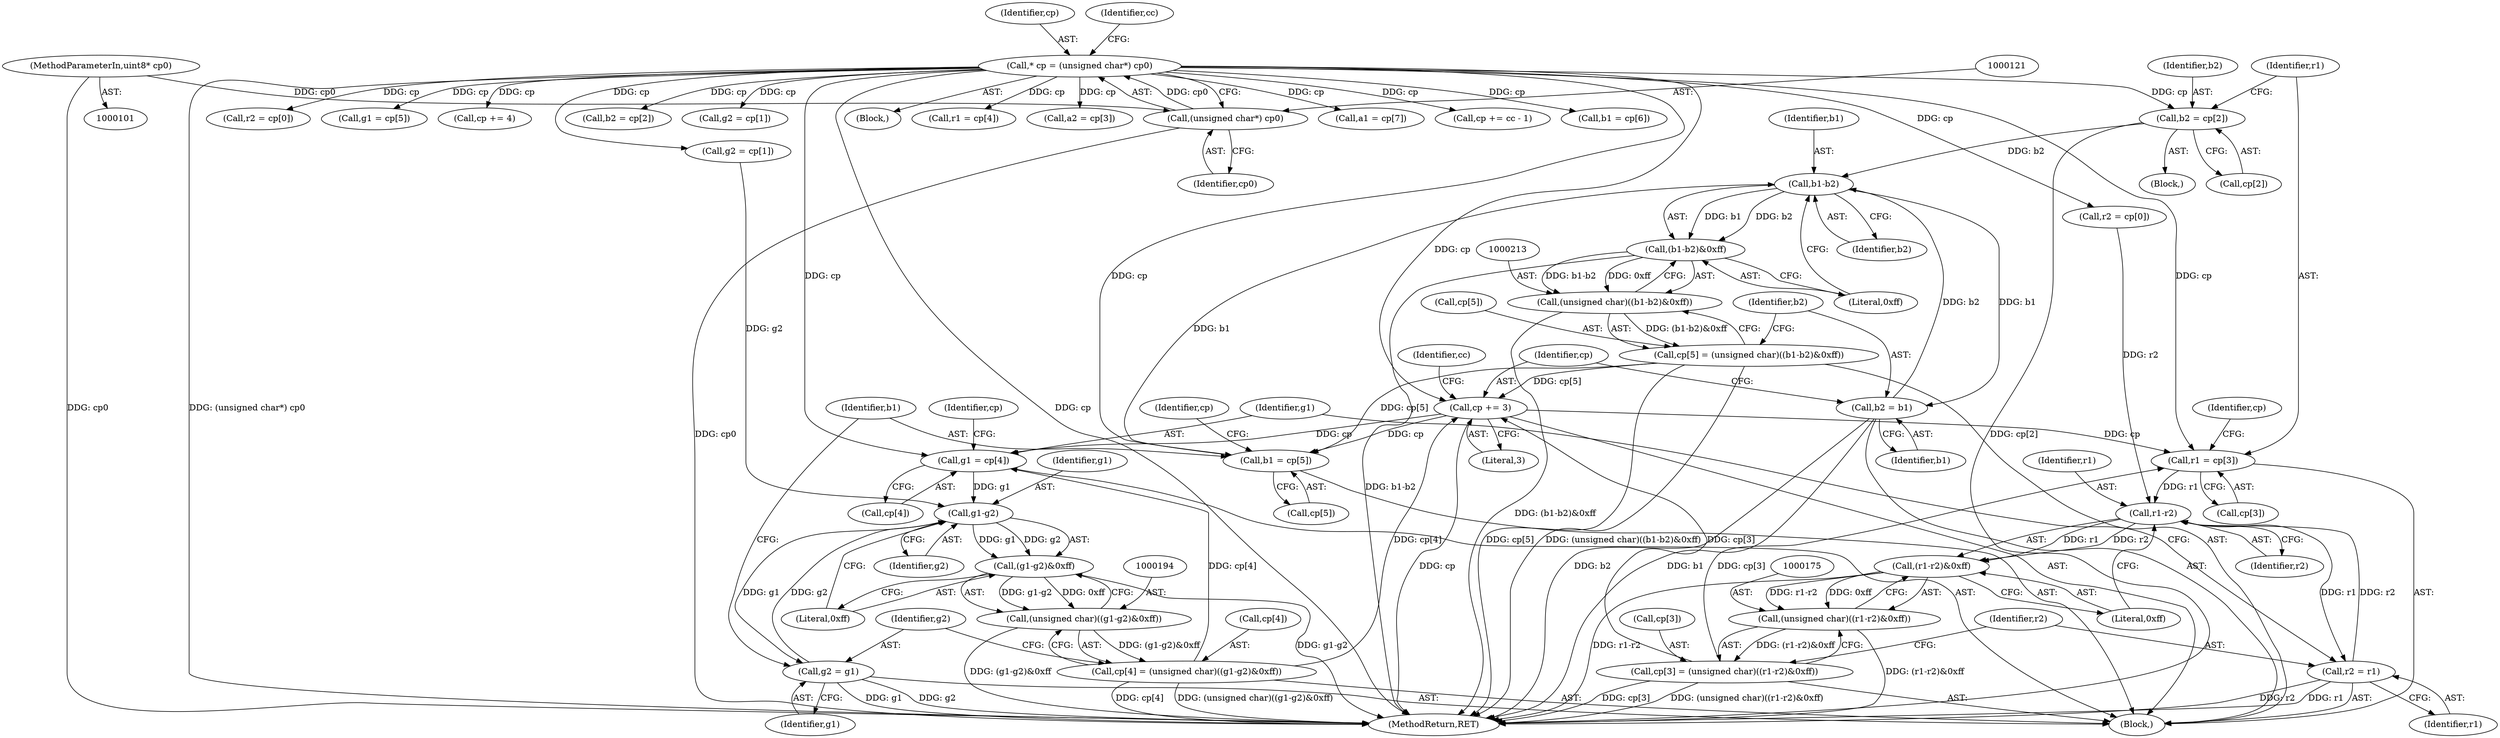 digraph "0_libtiff_3ca657a8793dd011bf869695d72ad31c779c3cc1_10@pointer" {
"1000158" [label="(Call,b2 = cp[2])"];
"1000118" [label="(Call,* cp = (unsigned char*) cp0)"];
"1000120" [label="(Call,(unsigned char*) cp0)"];
"1000103" [label="(MethodParameterIn,uint8* cp0)"];
"1000215" [label="(Call,b1-b2)"];
"1000214" [label="(Call,(b1-b2)&0xff)"];
"1000212" [label="(Call,(unsigned char)((b1-b2)&0xff))"];
"1000208" [label="(Call,cp[5] = (unsigned char)((b1-b2)&0xff))"];
"1000203" [label="(Call,b1 = cp[5])"];
"1000222" [label="(Call,cp += 3)"];
"1000165" [label="(Call,r1 = cp[3])"];
"1000177" [label="(Call,r1-r2)"];
"1000176" [label="(Call,(r1-r2)&0xff)"];
"1000174" [label="(Call,(unsigned char)((r1-r2)&0xff))"];
"1000170" [label="(Call,cp[3] = (unsigned char)((r1-r2)&0xff))"];
"1000181" [label="(Call,r2 = r1)"];
"1000184" [label="(Call,g1 = cp[4])"];
"1000196" [label="(Call,g1-g2)"];
"1000195" [label="(Call,(g1-g2)&0xff)"];
"1000193" [label="(Call,(unsigned char)((g1-g2)&0xff))"];
"1000189" [label="(Call,cp[4] = (unsigned char)((g1-g2)&0xff))"];
"1000200" [label="(Call,g2 = g1)"];
"1000219" [label="(Call,b2 = b1)"];
"1000209" [label="(Call,cp[5])"];
"1000224" [label="(Literal,3)"];
"1000204" [label="(Identifier,b1)"];
"1000227" [label="(Identifier,cc)"];
"1000190" [label="(Call,cp[4])"];
"1000177" [label="(Call,r1-r2)"];
"1000241" [label="(Call,r2 = cp[0])"];
"1000285" [label="(Call,g1 = cp[5])"];
"1000220" [label="(Identifier,b2)"];
"1000141" [label="(Block,)"];
"1000218" [label="(Literal,0xff)"];
"1000200" [label="(Call,g2 = g1)"];
"1000186" [label="(Call,cp[4])"];
"1000184" [label="(Call,g1 = cp[4])"];
"1000118" [label="(Call,* cp = (unsigned char*) cp0)"];
"1000210" [label="(Identifier,cp)"];
"1000203" [label="(Call,b1 = cp[5])"];
"1000342" [label="(Call,cp += 4)"];
"1000195" [label="(Call,(g1-g2)&0xff)"];
"1000152" [label="(Call,g2 = cp[1])"];
"1000166" [label="(Identifier,r1)"];
"1000253" [label="(Call,b2 = cp[2])"];
"1000247" [label="(Call,g2 = cp[1])"];
"1000381" [label="(MethodReturn,RET)"];
"1000212" [label="(Call,(unsigned char)((b1-b2)&0xff))"];
"1000119" [label="(Identifier,cp)"];
"1000164" [label="(Block,)"];
"1000174" [label="(Call,(unsigned char)((r1-r2)&0xff))"];
"1000159" [label="(Identifier,b2)"];
"1000182" [label="(Identifier,r2)"];
"1000120" [label="(Call,(unsigned char*) cp0)"];
"1000191" [label="(Identifier,cp)"];
"1000105" [label="(Block,)"];
"1000198" [label="(Identifier,g2)"];
"1000219" [label="(Call,b2 = b1)"];
"1000266" [label="(Call,r1 = cp[4])"];
"1000217" [label="(Identifier,b2)"];
"1000171" [label="(Call,cp[3])"];
"1000214" [label="(Call,(b1-b2)&0xff)"];
"1000183" [label="(Identifier,r1)"];
"1000197" [label="(Identifier,g1)"];
"1000126" [label="(Identifier,cc)"];
"1000178" [label="(Identifier,r1)"];
"1000205" [label="(Call,cp[5])"];
"1000259" [label="(Call,a2 = cp[3])"];
"1000201" [label="(Identifier,g2)"];
"1000189" [label="(Call,cp[4] = (unsigned char)((g1-g2)&0xff))"];
"1000176" [label="(Call,(r1-r2)&0xff)"];
"1000170" [label="(Call,cp[3] = (unsigned char)((r1-r2)&0xff))"];
"1000103" [label="(MethodParameterIn,uint8* cp0)"];
"1000146" [label="(Call,r2 = cp[0])"];
"1000323" [label="(Call,a1 = cp[7])"];
"1000352" [label="(Call,cp += cc - 1)"];
"1000221" [label="(Identifier,b1)"];
"1000215" [label="(Call,b1-b2)"];
"1000158" [label="(Call,b2 = cp[2])"];
"1000196" [label="(Call,g1-g2)"];
"1000180" [label="(Literal,0xff)"];
"1000223" [label="(Identifier,cp)"];
"1000304" [label="(Call,b1 = cp[6])"];
"1000122" [label="(Identifier,cp0)"];
"1000208" [label="(Call,cp[5] = (unsigned char)((b1-b2)&0xff))"];
"1000216" [label="(Identifier,b1)"];
"1000172" [label="(Identifier,cp)"];
"1000160" [label="(Call,cp[2])"];
"1000179" [label="(Identifier,r2)"];
"1000181" [label="(Call,r2 = r1)"];
"1000222" [label="(Call,cp += 3)"];
"1000167" [label="(Call,cp[3])"];
"1000193" [label="(Call,(unsigned char)((g1-g2)&0xff))"];
"1000185" [label="(Identifier,g1)"];
"1000202" [label="(Identifier,g1)"];
"1000199" [label="(Literal,0xff)"];
"1000165" [label="(Call,r1 = cp[3])"];
"1000158" -> "1000141"  [label="AST: "];
"1000158" -> "1000160"  [label="CFG: "];
"1000159" -> "1000158"  [label="AST: "];
"1000160" -> "1000158"  [label="AST: "];
"1000166" -> "1000158"  [label="CFG: "];
"1000158" -> "1000381"  [label="DDG: cp[2]"];
"1000118" -> "1000158"  [label="DDG: cp"];
"1000158" -> "1000215"  [label="DDG: b2"];
"1000118" -> "1000105"  [label="AST: "];
"1000118" -> "1000120"  [label="CFG: "];
"1000119" -> "1000118"  [label="AST: "];
"1000120" -> "1000118"  [label="AST: "];
"1000126" -> "1000118"  [label="CFG: "];
"1000118" -> "1000381"  [label="DDG: (unsigned char*) cp0"];
"1000118" -> "1000381"  [label="DDG: cp"];
"1000120" -> "1000118"  [label="DDG: cp0"];
"1000118" -> "1000146"  [label="DDG: cp"];
"1000118" -> "1000152"  [label="DDG: cp"];
"1000118" -> "1000165"  [label="DDG: cp"];
"1000118" -> "1000184"  [label="DDG: cp"];
"1000118" -> "1000203"  [label="DDG: cp"];
"1000118" -> "1000222"  [label="DDG: cp"];
"1000118" -> "1000241"  [label="DDG: cp"];
"1000118" -> "1000247"  [label="DDG: cp"];
"1000118" -> "1000253"  [label="DDG: cp"];
"1000118" -> "1000259"  [label="DDG: cp"];
"1000118" -> "1000266"  [label="DDG: cp"];
"1000118" -> "1000285"  [label="DDG: cp"];
"1000118" -> "1000304"  [label="DDG: cp"];
"1000118" -> "1000323"  [label="DDG: cp"];
"1000118" -> "1000342"  [label="DDG: cp"];
"1000118" -> "1000352"  [label="DDG: cp"];
"1000120" -> "1000122"  [label="CFG: "];
"1000121" -> "1000120"  [label="AST: "];
"1000122" -> "1000120"  [label="AST: "];
"1000120" -> "1000381"  [label="DDG: cp0"];
"1000103" -> "1000120"  [label="DDG: cp0"];
"1000103" -> "1000101"  [label="AST: "];
"1000103" -> "1000381"  [label="DDG: cp0"];
"1000215" -> "1000214"  [label="AST: "];
"1000215" -> "1000217"  [label="CFG: "];
"1000216" -> "1000215"  [label="AST: "];
"1000217" -> "1000215"  [label="AST: "];
"1000218" -> "1000215"  [label="CFG: "];
"1000215" -> "1000214"  [label="DDG: b1"];
"1000215" -> "1000214"  [label="DDG: b2"];
"1000203" -> "1000215"  [label="DDG: b1"];
"1000219" -> "1000215"  [label="DDG: b2"];
"1000215" -> "1000219"  [label="DDG: b1"];
"1000214" -> "1000212"  [label="AST: "];
"1000214" -> "1000218"  [label="CFG: "];
"1000218" -> "1000214"  [label="AST: "];
"1000212" -> "1000214"  [label="CFG: "];
"1000214" -> "1000381"  [label="DDG: b1-b2"];
"1000214" -> "1000212"  [label="DDG: b1-b2"];
"1000214" -> "1000212"  [label="DDG: 0xff"];
"1000212" -> "1000208"  [label="AST: "];
"1000213" -> "1000212"  [label="AST: "];
"1000208" -> "1000212"  [label="CFG: "];
"1000212" -> "1000381"  [label="DDG: (b1-b2)&0xff"];
"1000212" -> "1000208"  [label="DDG: (b1-b2)&0xff"];
"1000208" -> "1000164"  [label="AST: "];
"1000209" -> "1000208"  [label="AST: "];
"1000220" -> "1000208"  [label="CFG: "];
"1000208" -> "1000381"  [label="DDG: cp[5]"];
"1000208" -> "1000381"  [label="DDG: (unsigned char)((b1-b2)&0xff)"];
"1000208" -> "1000203"  [label="DDG: cp[5]"];
"1000208" -> "1000222"  [label="DDG: cp[5]"];
"1000203" -> "1000164"  [label="AST: "];
"1000203" -> "1000205"  [label="CFG: "];
"1000204" -> "1000203"  [label="AST: "];
"1000205" -> "1000203"  [label="AST: "];
"1000210" -> "1000203"  [label="CFG: "];
"1000222" -> "1000203"  [label="DDG: cp"];
"1000222" -> "1000164"  [label="AST: "];
"1000222" -> "1000224"  [label="CFG: "];
"1000223" -> "1000222"  [label="AST: "];
"1000224" -> "1000222"  [label="AST: "];
"1000227" -> "1000222"  [label="CFG: "];
"1000222" -> "1000381"  [label="DDG: cp"];
"1000222" -> "1000165"  [label="DDG: cp"];
"1000222" -> "1000184"  [label="DDG: cp"];
"1000189" -> "1000222"  [label="DDG: cp[4]"];
"1000170" -> "1000222"  [label="DDG: cp[3]"];
"1000165" -> "1000164"  [label="AST: "];
"1000165" -> "1000167"  [label="CFG: "];
"1000166" -> "1000165"  [label="AST: "];
"1000167" -> "1000165"  [label="AST: "];
"1000172" -> "1000165"  [label="CFG: "];
"1000170" -> "1000165"  [label="DDG: cp[3]"];
"1000165" -> "1000177"  [label="DDG: r1"];
"1000177" -> "1000176"  [label="AST: "];
"1000177" -> "1000179"  [label="CFG: "];
"1000178" -> "1000177"  [label="AST: "];
"1000179" -> "1000177"  [label="AST: "];
"1000180" -> "1000177"  [label="CFG: "];
"1000177" -> "1000176"  [label="DDG: r1"];
"1000177" -> "1000176"  [label="DDG: r2"];
"1000181" -> "1000177"  [label="DDG: r2"];
"1000146" -> "1000177"  [label="DDG: r2"];
"1000177" -> "1000181"  [label="DDG: r1"];
"1000176" -> "1000174"  [label="AST: "];
"1000176" -> "1000180"  [label="CFG: "];
"1000180" -> "1000176"  [label="AST: "];
"1000174" -> "1000176"  [label="CFG: "];
"1000176" -> "1000381"  [label="DDG: r1-r2"];
"1000176" -> "1000174"  [label="DDG: r1-r2"];
"1000176" -> "1000174"  [label="DDG: 0xff"];
"1000174" -> "1000170"  [label="AST: "];
"1000175" -> "1000174"  [label="AST: "];
"1000170" -> "1000174"  [label="CFG: "];
"1000174" -> "1000381"  [label="DDG: (r1-r2)&0xff"];
"1000174" -> "1000170"  [label="DDG: (r1-r2)&0xff"];
"1000170" -> "1000164"  [label="AST: "];
"1000171" -> "1000170"  [label="AST: "];
"1000182" -> "1000170"  [label="CFG: "];
"1000170" -> "1000381"  [label="DDG: cp[3]"];
"1000170" -> "1000381"  [label="DDG: (unsigned char)((r1-r2)&0xff)"];
"1000181" -> "1000164"  [label="AST: "];
"1000181" -> "1000183"  [label="CFG: "];
"1000182" -> "1000181"  [label="AST: "];
"1000183" -> "1000181"  [label="AST: "];
"1000185" -> "1000181"  [label="CFG: "];
"1000181" -> "1000381"  [label="DDG: r2"];
"1000181" -> "1000381"  [label="DDG: r1"];
"1000184" -> "1000164"  [label="AST: "];
"1000184" -> "1000186"  [label="CFG: "];
"1000185" -> "1000184"  [label="AST: "];
"1000186" -> "1000184"  [label="AST: "];
"1000191" -> "1000184"  [label="CFG: "];
"1000189" -> "1000184"  [label="DDG: cp[4]"];
"1000184" -> "1000196"  [label="DDG: g1"];
"1000196" -> "1000195"  [label="AST: "];
"1000196" -> "1000198"  [label="CFG: "];
"1000197" -> "1000196"  [label="AST: "];
"1000198" -> "1000196"  [label="AST: "];
"1000199" -> "1000196"  [label="CFG: "];
"1000196" -> "1000195"  [label="DDG: g1"];
"1000196" -> "1000195"  [label="DDG: g2"];
"1000200" -> "1000196"  [label="DDG: g2"];
"1000152" -> "1000196"  [label="DDG: g2"];
"1000196" -> "1000200"  [label="DDG: g1"];
"1000195" -> "1000193"  [label="AST: "];
"1000195" -> "1000199"  [label="CFG: "];
"1000199" -> "1000195"  [label="AST: "];
"1000193" -> "1000195"  [label="CFG: "];
"1000195" -> "1000381"  [label="DDG: g1-g2"];
"1000195" -> "1000193"  [label="DDG: g1-g2"];
"1000195" -> "1000193"  [label="DDG: 0xff"];
"1000193" -> "1000189"  [label="AST: "];
"1000194" -> "1000193"  [label="AST: "];
"1000189" -> "1000193"  [label="CFG: "];
"1000193" -> "1000381"  [label="DDG: (g1-g2)&0xff"];
"1000193" -> "1000189"  [label="DDG: (g1-g2)&0xff"];
"1000189" -> "1000164"  [label="AST: "];
"1000190" -> "1000189"  [label="AST: "];
"1000201" -> "1000189"  [label="CFG: "];
"1000189" -> "1000381"  [label="DDG: cp[4]"];
"1000189" -> "1000381"  [label="DDG: (unsigned char)((g1-g2)&0xff)"];
"1000200" -> "1000164"  [label="AST: "];
"1000200" -> "1000202"  [label="CFG: "];
"1000201" -> "1000200"  [label="AST: "];
"1000202" -> "1000200"  [label="AST: "];
"1000204" -> "1000200"  [label="CFG: "];
"1000200" -> "1000381"  [label="DDG: g2"];
"1000200" -> "1000381"  [label="DDG: g1"];
"1000219" -> "1000164"  [label="AST: "];
"1000219" -> "1000221"  [label="CFG: "];
"1000220" -> "1000219"  [label="AST: "];
"1000221" -> "1000219"  [label="AST: "];
"1000223" -> "1000219"  [label="CFG: "];
"1000219" -> "1000381"  [label="DDG: b1"];
"1000219" -> "1000381"  [label="DDG: b2"];
}
